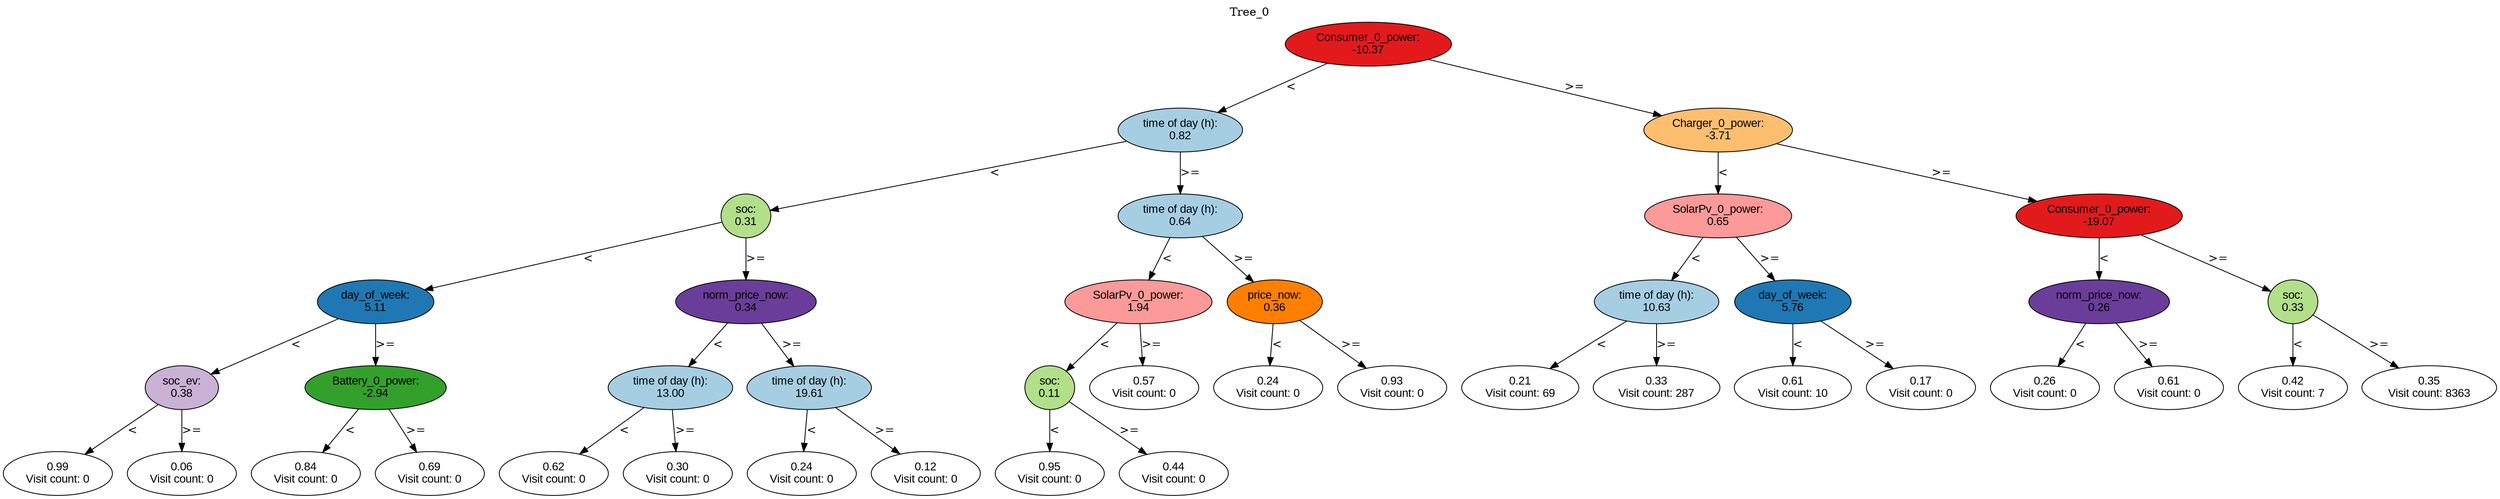digraph BST {
    node [fontname="Arial" style=filled colorscheme=paired12];
    0 [ label = "Consumer_0_power:
-10.37" fillcolor=6];
    1 [ label = "time of day (h):
0.82" fillcolor=1];
    2 [ label = "soc:
0.31" fillcolor=3];
    3 [ label = "day_of_week:
5.11" fillcolor=2];
    4 [ label = "soc_ev:
0.38" fillcolor=9];
    5 [ label = "0.99
Visit count: 0" fillcolor=white];
    6 [ label = "0.06
Visit count: 0" fillcolor=white];
    7 [ label = "Battery_0_power:
-2.94" fillcolor=4];
    8 [ label = "0.84
Visit count: 0" fillcolor=white];
    9 [ label = "0.69
Visit count: 0" fillcolor=white];
    10 [ label = "norm_price_now:
0.34" fillcolor=10];
    11 [ label = "time of day (h):
13.00" fillcolor=1];
    12 [ label = "0.62
Visit count: 0" fillcolor=white];
    13 [ label = "0.30
Visit count: 0" fillcolor=white];
    14 [ label = "time of day (h):
19.61" fillcolor=1];
    15 [ label = "0.24
Visit count: 0" fillcolor=white];
    16 [ label = "0.12
Visit count: 0" fillcolor=white];
    17 [ label = "time of day (h):
0.64" fillcolor=1];
    18 [ label = "SolarPv_0_power:
1.94" fillcolor=5];
    19 [ label = "soc:
0.11" fillcolor=3];
    20 [ label = "0.95
Visit count: 0" fillcolor=white];
    21 [ label = "0.44
Visit count: 0" fillcolor=white];
    22 [ label = "0.57
Visit count: 0" fillcolor=white];
    23 [ label = "price_now:
0.36" fillcolor=8];
    24 [ label = "0.24
Visit count: 0" fillcolor=white];
    25 [ label = "0.93
Visit count: 0" fillcolor=white];
    26 [ label = "Charger_0_power:
-3.71" fillcolor=7];
    27 [ label = "SolarPv_0_power:
0.65" fillcolor=5];
    28 [ label = "time of day (h):
10.63" fillcolor=1];
    29 [ label = "0.21
Visit count: 69" fillcolor=white];
    30 [ label = "0.33
Visit count: 287" fillcolor=white];
    31 [ label = "day_of_week:
5.76" fillcolor=2];
    32 [ label = "0.61
Visit count: 10" fillcolor=white];
    33 [ label = "0.17
Visit count: 0" fillcolor=white];
    34 [ label = "Consumer_0_power:
-19.07" fillcolor=6];
    35 [ label = "norm_price_now:
0.26" fillcolor=10];
    36 [ label = "0.26
Visit count: 0" fillcolor=white];
    37 [ label = "0.61
Visit count: 0" fillcolor=white];
    38 [ label = "soc:
0.33" fillcolor=3];
    39 [ label = "0.42
Visit count: 7" fillcolor=white];
    40 [ label = "0.35
Visit count: 8363" fillcolor=white];

    0  -> 1[ label = "<"];
    0  -> 26[ label = ">="];
    1  -> 2[ label = "<"];
    1  -> 17[ label = ">="];
    2  -> 3[ label = "<"];
    2  -> 10[ label = ">="];
    3  -> 4[ label = "<"];
    3  -> 7[ label = ">="];
    4  -> 5[ label = "<"];
    4  -> 6[ label = ">="];
    7  -> 8[ label = "<"];
    7  -> 9[ label = ">="];
    10  -> 11[ label = "<"];
    10  -> 14[ label = ">="];
    11  -> 12[ label = "<"];
    11  -> 13[ label = ">="];
    14  -> 15[ label = "<"];
    14  -> 16[ label = ">="];
    17  -> 18[ label = "<"];
    17  -> 23[ label = ">="];
    18  -> 19[ label = "<"];
    18  -> 22[ label = ">="];
    19  -> 20[ label = "<"];
    19  -> 21[ label = ">="];
    23  -> 24[ label = "<"];
    23  -> 25[ label = ">="];
    26  -> 27[ label = "<"];
    26  -> 34[ label = ">="];
    27  -> 28[ label = "<"];
    27  -> 31[ label = ">="];
    28  -> 29[ label = "<"];
    28  -> 30[ label = ">="];
    31  -> 32[ label = "<"];
    31  -> 33[ label = ">="];
    34  -> 35[ label = "<"];
    34  -> 38[ label = ">="];
    35  -> 36[ label = "<"];
    35  -> 37[ label = ">="];
    38  -> 39[ label = "<"];
    38  -> 40[ label = ">="];

    labelloc="t";
    label="Tree_0";
}
